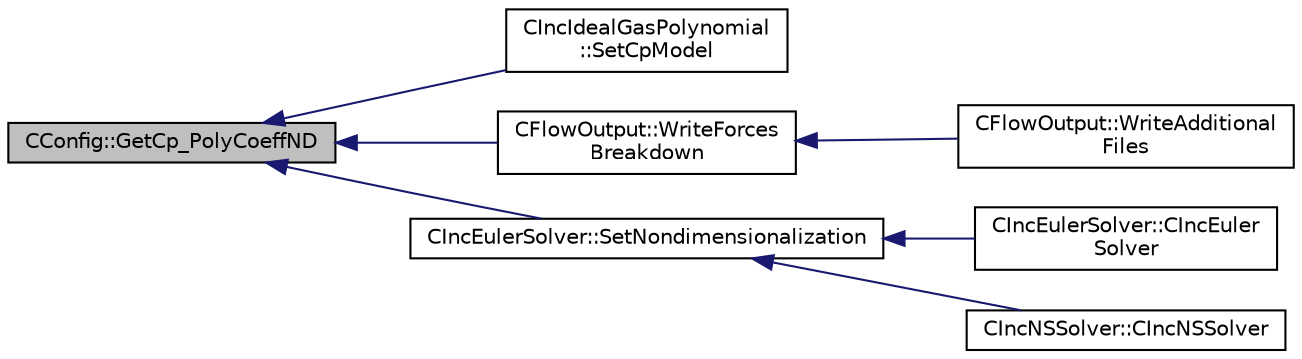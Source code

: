 digraph "CConfig::GetCp_PolyCoeffND"
{
  edge [fontname="Helvetica",fontsize="10",labelfontname="Helvetica",labelfontsize="10"];
  node [fontname="Helvetica",fontsize="10",shape=record];
  rankdir="LR";
  Node1589 [label="CConfig::GetCp_PolyCoeffND",height=0.2,width=0.4,color="black", fillcolor="grey75", style="filled", fontcolor="black"];
  Node1589 -> Node1590 [dir="back",color="midnightblue",fontsize="10",style="solid",fontname="Helvetica"];
  Node1590 [label="CIncIdealGasPolynomial\l::SetCpModel",height=0.2,width=0.4,color="black", fillcolor="white", style="filled",URL="$class_c_inc_ideal_gas_polynomial.html#aa0635a41b484fc0ee47d280862bdb829",tooltip="Set the temperature polynomial coefficients for variable Cp. "];
  Node1589 -> Node1591 [dir="back",color="midnightblue",fontsize="10",style="solid",fontname="Helvetica"];
  Node1591 [label="CFlowOutput::WriteForces\lBreakdown",height=0.2,width=0.4,color="black", fillcolor="white", style="filled",URL="$class_c_flow_output.html#afacedef2006aa6fcf8c9a312b5f4430c",tooltip="Write the forces breakdown file. "];
  Node1591 -> Node1592 [dir="back",color="midnightblue",fontsize="10",style="solid",fontname="Helvetica"];
  Node1592 [label="CFlowOutput::WriteAdditional\lFiles",height=0.2,width=0.4,color="black", fillcolor="white", style="filled",URL="$class_c_flow_output.html#aaac3fb7b2575967b157c306065ab1ea8",tooltip="Write any additional files defined for the current solver. "];
  Node1589 -> Node1593 [dir="back",color="midnightblue",fontsize="10",style="solid",fontname="Helvetica"];
  Node1593 [label="CIncEulerSolver::SetNondimensionalization",height=0.2,width=0.4,color="black", fillcolor="white", style="filled",URL="$class_c_inc_euler_solver.html#a2cffaa24417cb3803d36d38b3874d6d0",tooltip="Set the solver nondimensionalization. "];
  Node1593 -> Node1594 [dir="back",color="midnightblue",fontsize="10",style="solid",fontname="Helvetica"];
  Node1594 [label="CIncEulerSolver::CIncEuler\lSolver",height=0.2,width=0.4,color="black", fillcolor="white", style="filled",URL="$class_c_inc_euler_solver.html#a91f644b8f9a00215bac5bcd31dfc06d8"];
  Node1593 -> Node1595 [dir="back",color="midnightblue",fontsize="10",style="solid",fontname="Helvetica"];
  Node1595 [label="CIncNSSolver::CIncNSSolver",height=0.2,width=0.4,color="black", fillcolor="white", style="filled",URL="$class_c_inc_n_s_solver.html#a82152ac7e91fb1c5c073d98a1f08e2aa"];
}
